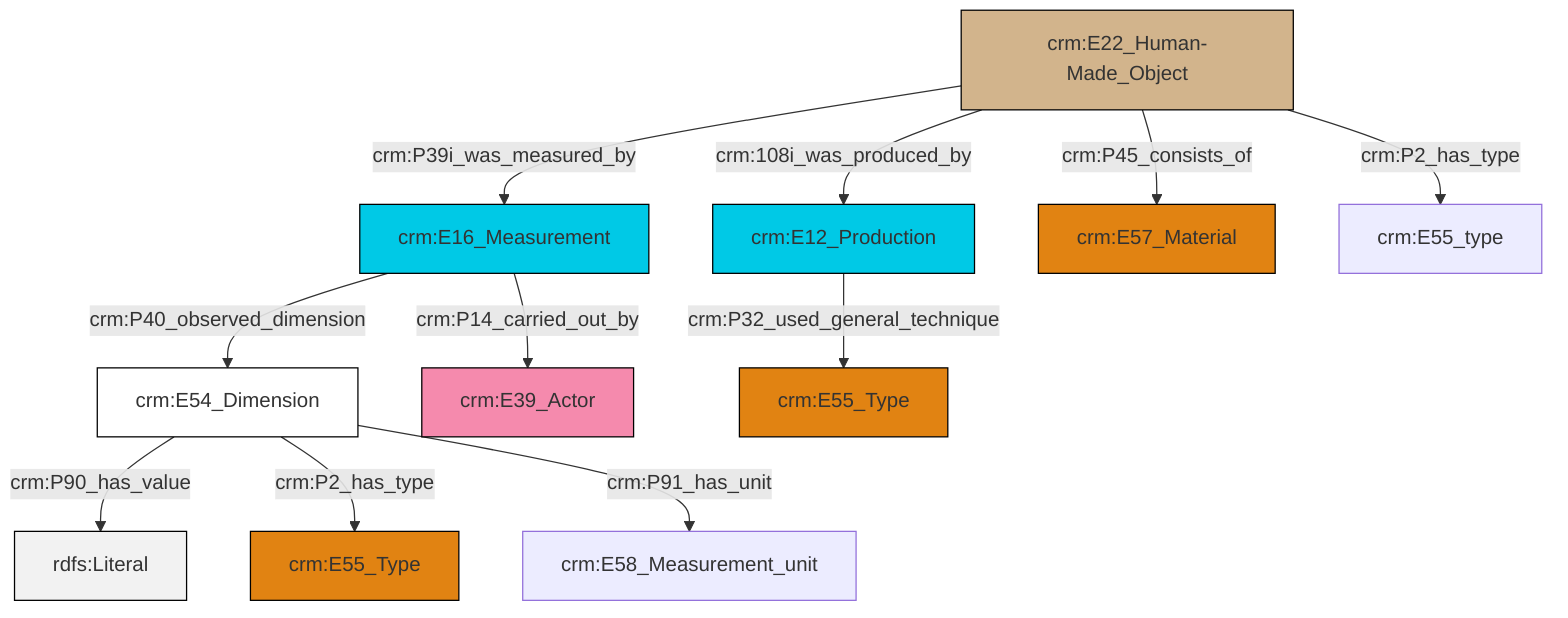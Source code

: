 graph TD
classDef Literal fill:#f2f2f2,stroke:#000000;
classDef CRM_Entity fill:#FFFFFF,stroke:#000000;
classDef Temporal_Entity fill:#00C9E6, stroke:#000000;
classDef Type fill:#E18312, stroke:#000000;
classDef Time-Span fill:#2C9C91, stroke:#000000;
classDef Appellation fill:#FFEB7F, stroke:#000000;
classDef Place fill:#008836, stroke:#000000;
classDef Persistent_Item fill:#B266B2, stroke:#000000;
classDef Conceptual_Object fill:#FFD700, stroke:#000000;
classDef Physical_Thing fill:#D2B48C, stroke:#000000;
classDef Actor fill:#f58aad, stroke:#000000;
classDef PC_Classes fill:#4ce600, stroke:#000000;
classDef Multi fill:#cccccc,stroke:#000000;

0["crm:E54_Dimension"]:::CRM_Entity -->|crm:P90_has_value| 1[rdfs:Literal]:::Literal
4["crm:E22_Human-Made_Object"]:::Physical_Thing -->|crm:108i_was_produced_by| 5["crm:E12_Production"]:::Temporal_Entity
6["crm:E16_Measurement"]:::Temporal_Entity -->|crm:P14_carried_out_by| 2["crm:E39_Actor"]:::Actor
4["crm:E22_Human-Made_Object"]:::Physical_Thing -->|crm:P39i_was_measured_by| 6["crm:E16_Measurement"]:::Temporal_Entity
5["crm:E12_Production"]:::Temporal_Entity -->|crm:P32_used_general_technique| 11["crm:E55_Type"]:::Type
0["crm:E54_Dimension"]:::CRM_Entity -->|crm:P2_has_type| 12["crm:E55_Type"]:::Type
4["crm:E22_Human-Made_Object"]:::Physical_Thing -->|crm:P45_consists_of| 9["crm:E57_Material"]:::Type
6["crm:E16_Measurement"]:::Temporal_Entity -->|crm:P40_observed_dimension| 0["crm:E54_Dimension"]:::CRM_Entity
4["crm:E22_Human-Made_Object"]:::Physical_Thing -->|crm:P2_has_type| 16["crm:E55_type"]:::Default
0["crm:E54_Dimension"]:::CRM_Entity -->|crm:P91_has_unit| 14["crm:E58_Measurement_unit"]:::Default